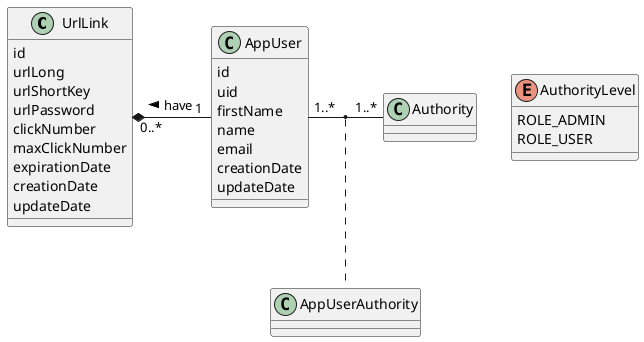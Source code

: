 @startuml

class UrlLink
class AppUser
class Authority

UrlLink "0..*" *- "   1" AppUser: < have
AppUser "1..*" - "1..*" Authority
(AppUser, Authority) .. AppUserAuthority

class UrlLink {
id
urlLong
urlShortKey
urlPassword
clickNumber
maxClickNumber
expirationDate
creationDate
updateDate
}

class AppUser {
id
uid
firstName
name
email
creationDate
updateDate
}

enum AuthorityLevel {
ROLE_ADMIN
ROLE_USER
}

@enduml
